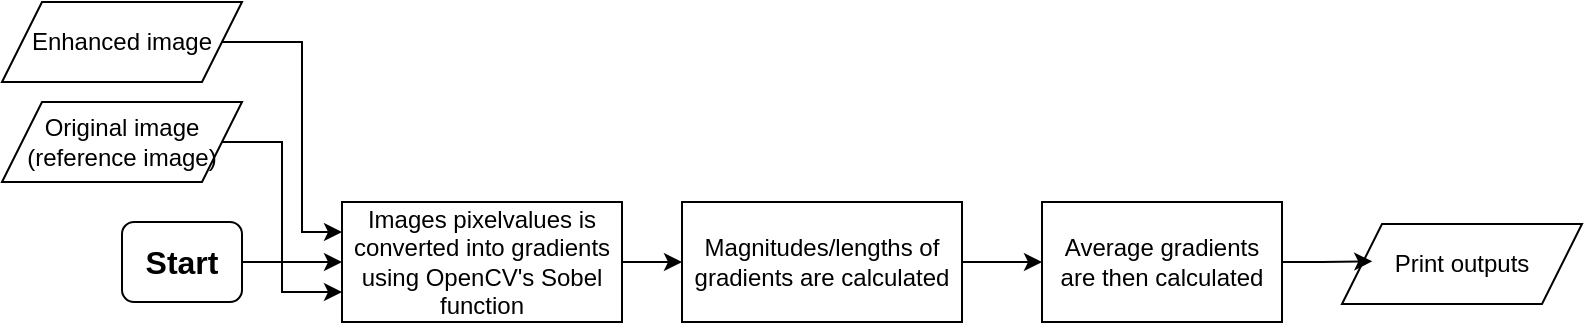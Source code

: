 <mxfile version="24.8.6">
  <diagram name="Page-1" id="YnH_Gp7cI8mRs6oksH3H">
    <mxGraphModel dx="974" dy="483" grid="1" gridSize="10" guides="1" tooltips="1" connect="1" arrows="1" fold="1" page="1" pageScale="1" pageWidth="850" pageHeight="1100" math="0" shadow="0">
      <root>
        <mxCell id="0" />
        <mxCell id="1" parent="0" />
        <mxCell id="X6Loj6Yh5KK2jkIvwgXB-9" style="edgeStyle=orthogonalEdgeStyle;rounded=0;orthogonalLoop=1;jettySize=auto;html=1;exitX=1;exitY=0.5;exitDx=0;exitDy=0;entryX=0;entryY=0.75;entryDx=0;entryDy=0;" edge="1" parent="1" source="X6Loj6Yh5KK2jkIvwgXB-1" target="X6Loj6Yh5KK2jkIvwgXB-5">
          <mxGeometry relative="1" as="geometry">
            <Array as="points">
              <mxPoint x="170" y="180" />
              <mxPoint x="170" y="255" />
            </Array>
          </mxGeometry>
        </mxCell>
        <mxCell id="X6Loj6Yh5KK2jkIvwgXB-1" value="Original image&lt;br&gt;(reference image)" style="shape=parallelogram;perimeter=parallelogramPerimeter;whiteSpace=wrap;html=1;fixedSize=1;" vertex="1" parent="1">
          <mxGeometry x="30" y="160" width="120" height="40" as="geometry" />
        </mxCell>
        <mxCell id="X6Loj6Yh5KK2jkIvwgXB-10" style="edgeStyle=orthogonalEdgeStyle;rounded=0;orthogonalLoop=1;jettySize=auto;html=1;exitX=1;exitY=0.5;exitDx=0;exitDy=0;entryX=0;entryY=0.25;entryDx=0;entryDy=0;" edge="1" parent="1" source="X6Loj6Yh5KK2jkIvwgXB-2" target="X6Loj6Yh5KK2jkIvwgXB-5">
          <mxGeometry relative="1" as="geometry">
            <Array as="points">
              <mxPoint x="180" y="130" />
              <mxPoint x="180" y="225" />
            </Array>
          </mxGeometry>
        </mxCell>
        <mxCell id="X6Loj6Yh5KK2jkIvwgXB-2" value="Enhanced image" style="shape=parallelogram;perimeter=parallelogramPerimeter;whiteSpace=wrap;html=1;fixedSize=1;" vertex="1" parent="1">
          <mxGeometry x="30" y="110" width="120" height="40" as="geometry" />
        </mxCell>
        <mxCell id="X6Loj6Yh5KK2jkIvwgXB-8" style="edgeStyle=orthogonalEdgeStyle;rounded=0;orthogonalLoop=1;jettySize=auto;html=1;exitX=1;exitY=0.5;exitDx=0;exitDy=0;entryX=0;entryY=0.5;entryDx=0;entryDy=0;" edge="1" parent="1" source="X6Loj6Yh5KK2jkIvwgXB-3" target="X6Loj6Yh5KK2jkIvwgXB-5">
          <mxGeometry relative="1" as="geometry" />
        </mxCell>
        <mxCell id="X6Loj6Yh5KK2jkIvwgXB-3" value="&lt;b&gt;&lt;font style=&quot;font-size: 16px;&quot;&gt;Start&lt;/font&gt;&lt;/b&gt;" style="rounded=1;whiteSpace=wrap;html=1;" vertex="1" parent="1">
          <mxGeometry x="90" y="220" width="60" height="40" as="geometry" />
        </mxCell>
        <mxCell id="X6Loj6Yh5KK2jkIvwgXB-4" value="Print outputs" style="shape=parallelogram;perimeter=parallelogramPerimeter;whiteSpace=wrap;html=1;fixedSize=1;" vertex="1" parent="1">
          <mxGeometry x="700" y="221" width="120" height="40" as="geometry" />
        </mxCell>
        <mxCell id="X6Loj6Yh5KK2jkIvwgXB-11" style="edgeStyle=orthogonalEdgeStyle;rounded=0;orthogonalLoop=1;jettySize=auto;html=1;exitX=1;exitY=0.5;exitDx=0;exitDy=0;entryX=0;entryY=0.5;entryDx=0;entryDy=0;" edge="1" parent="1" source="X6Loj6Yh5KK2jkIvwgXB-5" target="X6Loj6Yh5KK2jkIvwgXB-6">
          <mxGeometry relative="1" as="geometry" />
        </mxCell>
        <mxCell id="X6Loj6Yh5KK2jkIvwgXB-5" value="Images pixelvalues is converted into gradients using OpenCV&#39;s Sobel function" style="rounded=0;whiteSpace=wrap;html=1;" vertex="1" parent="1">
          <mxGeometry x="200" y="210" width="140" height="60" as="geometry" />
        </mxCell>
        <mxCell id="X6Loj6Yh5KK2jkIvwgXB-12" style="edgeStyle=orthogonalEdgeStyle;rounded=0;orthogonalLoop=1;jettySize=auto;html=1;exitX=1;exitY=0.5;exitDx=0;exitDy=0;entryX=0;entryY=0.5;entryDx=0;entryDy=0;" edge="1" parent="1" source="X6Loj6Yh5KK2jkIvwgXB-6" target="X6Loj6Yh5KK2jkIvwgXB-7">
          <mxGeometry relative="1" as="geometry" />
        </mxCell>
        <mxCell id="X6Loj6Yh5KK2jkIvwgXB-6" value="Magnitudes/lengths of gradients are calculated" style="whiteSpace=wrap;html=1;rounded=0;" vertex="1" parent="1">
          <mxGeometry x="370" y="210" width="140" height="60" as="geometry" />
        </mxCell>
        <mxCell id="X6Loj6Yh5KK2jkIvwgXB-7" value="Average gradients &lt;br&gt;are then calculated" style="whiteSpace=wrap;html=1;rounded=0;" vertex="1" parent="1">
          <mxGeometry x="550" y="210" width="120" height="60" as="geometry" />
        </mxCell>
        <mxCell id="X6Loj6Yh5KK2jkIvwgXB-13" style="edgeStyle=orthogonalEdgeStyle;rounded=0;orthogonalLoop=1;jettySize=auto;html=1;exitX=1;exitY=0.5;exitDx=0;exitDy=0;entryX=0.126;entryY=0.467;entryDx=0;entryDy=0;entryPerimeter=0;" edge="1" parent="1" source="X6Loj6Yh5KK2jkIvwgXB-7" target="X6Loj6Yh5KK2jkIvwgXB-4">
          <mxGeometry relative="1" as="geometry" />
        </mxCell>
      </root>
    </mxGraphModel>
  </diagram>
</mxfile>
